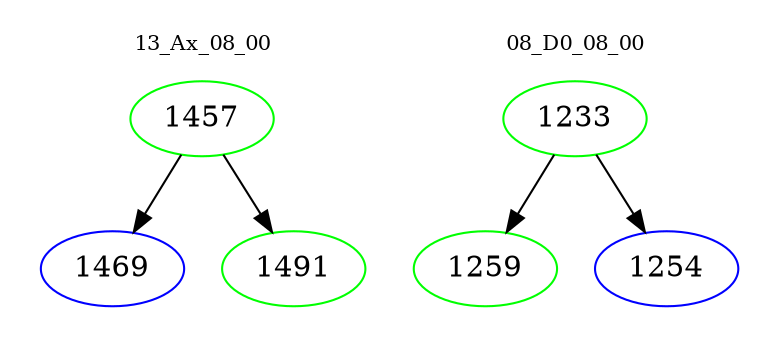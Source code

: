 digraph{
subgraph cluster_0 {
color = white
label = "13_Ax_08_00";
fontsize=10;
T0_1457 [label="1457", color="green"]
T0_1457 -> T0_1469 [color="black"]
T0_1469 [label="1469", color="blue"]
T0_1457 -> T0_1491 [color="black"]
T0_1491 [label="1491", color="green"]
}
subgraph cluster_1 {
color = white
label = "08_D0_08_00";
fontsize=10;
T1_1233 [label="1233", color="green"]
T1_1233 -> T1_1259 [color="black"]
T1_1259 [label="1259", color="green"]
T1_1233 -> T1_1254 [color="black"]
T1_1254 [label="1254", color="blue"]
}
}
